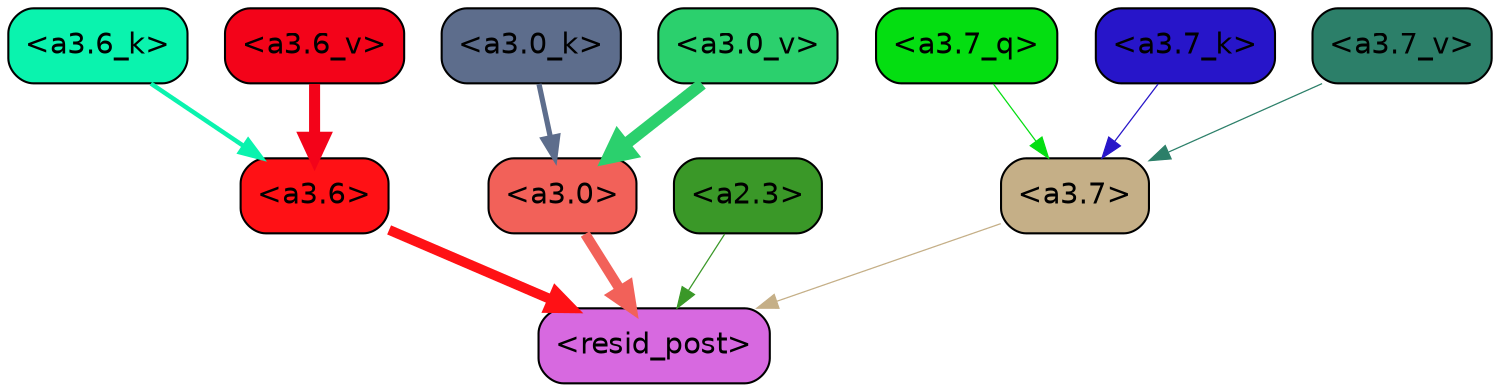 strict digraph "" {
	graph [bgcolor=transparent,
		layout=dot,
		overlap=false,
		splines=true
	];
	"<a3.7>"	[color=black,
		fillcolor="#c5af87",
		fontname=Helvetica,
		shape=box,
		style="filled, rounded"];
	"<resid_post>"	[color=black,
		fillcolor="#d769e0",
		fontname=Helvetica,
		shape=box,
		style="filled, rounded"];
	"<a3.7>" -> "<resid_post>"	[color="#c5af87",
		penwidth=0.6];
	"<a3.6>"	[color=black,
		fillcolor="#ff1115",
		fontname=Helvetica,
		shape=box,
		style="filled, rounded"];
	"<a3.6>" -> "<resid_post>"	[color="#ff1115",
		penwidth=4.7534414529800415];
	"<a3.0>"	[color=black,
		fillcolor="#f26159",
		fontname=Helvetica,
		shape=box,
		style="filled, rounded"];
	"<a3.0>" -> "<resid_post>"	[color="#f26159",
		penwidth=4.898576855659485];
	"<a2.3>"	[color=black,
		fillcolor="#3a9828",
		fontname=Helvetica,
		shape=box,
		style="filled, rounded"];
	"<a2.3>" -> "<resid_post>"	[color="#3a9828",
		penwidth=0.6];
	"<a3.7_q>"	[color=black,
		fillcolor="#04de11",
		fontname=Helvetica,
		shape=box,
		style="filled, rounded"];
	"<a3.7_q>" -> "<a3.7>"	[color="#04de11",
		penwidth=0.6];
	"<a3.7_k>"	[color=black,
		fillcolor="#2715c9",
		fontname=Helvetica,
		shape=box,
		style="filled, rounded"];
	"<a3.7_k>" -> "<a3.7>"	[color="#2715c9",
		penwidth=0.6];
	"<a3.6_k>"	[color=black,
		fillcolor="#0af3ae",
		fontname=Helvetica,
		shape=box,
		style="filled, rounded"];
	"<a3.6_k>" -> "<a3.6>"	[color="#0af3ae",
		penwidth=2.13908451795578];
	"<a3.0_k>"	[color=black,
		fillcolor="#5d6d8c",
		fontname=Helvetica,
		shape=box,
		style="filled, rounded"];
	"<a3.0_k>" -> "<a3.0>"	[color="#5d6d8c",
		penwidth=2.520303964614868];
	"<a3.7_v>"	[color=black,
		fillcolor="#2c7f69",
		fontname=Helvetica,
		shape=box,
		style="filled, rounded"];
	"<a3.7_v>" -> "<a3.7>"	[color="#2c7f69",
		penwidth=0.6];
	"<a3.6_v>"	[color=black,
		fillcolor="#f30319",
		fontname=Helvetica,
		shape=box,
		style="filled, rounded"];
	"<a3.6_v>" -> "<a3.6>"	[color="#f30319",
		penwidth=5.297133803367615];
	"<a3.0_v>"	[color=black,
		fillcolor="#2bd06d",
		fontname=Helvetica,
		shape=box,
		style="filled, rounded"];
	"<a3.0_v>" -> "<a3.0>"	[color="#2bd06d",
		penwidth=5.680712580680847];
}
